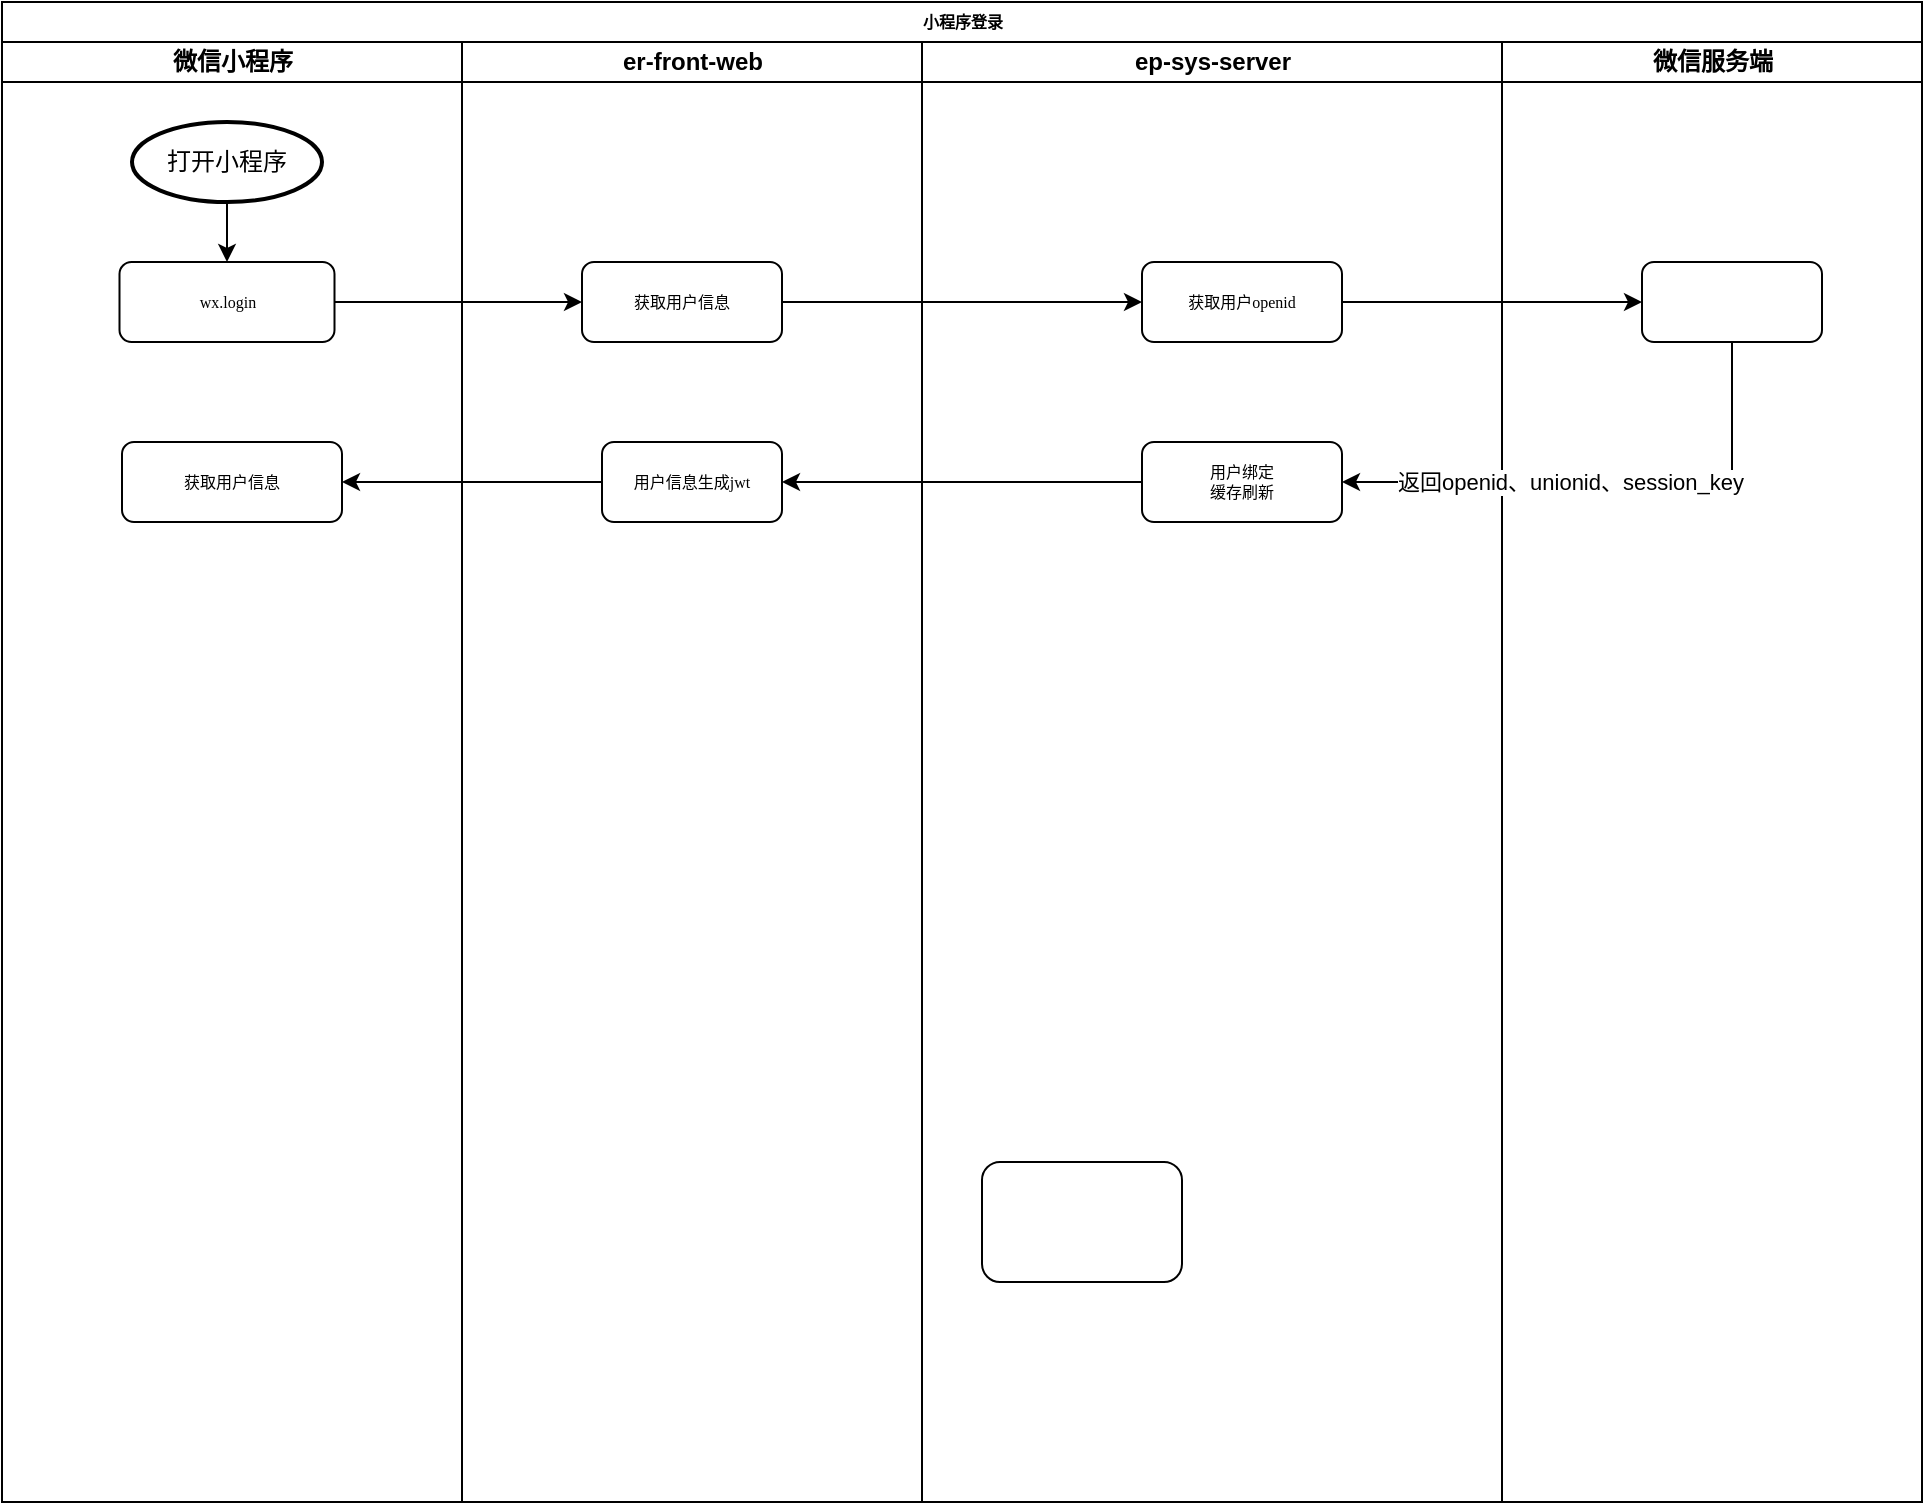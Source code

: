 <mxfile version="20.8.20" type="github">
  <diagram name="Page-1" id="74e2e168-ea6b-b213-b513-2b3c1d86103e">
    <mxGraphModel dx="954" dy="562" grid="1" gridSize="10" guides="1" tooltips="1" connect="1" arrows="1" fold="1" page="1" pageScale="1" pageWidth="1100" pageHeight="850" background="none" math="0" shadow="0">
      <root>
        <mxCell id="0" />
        <mxCell id="1" parent="0" />
        <mxCell id="77e6c97f196da883-1" value="小程序登录" style="swimlane;html=1;childLayout=stackLayout;startSize=20;rounded=0;shadow=0;labelBackgroundColor=none;strokeWidth=1;fontFamily=Verdana;fontSize=8;align=center;" parent="1" vertex="1">
          <mxGeometry x="70" y="40" width="960" height="750" as="geometry" />
        </mxCell>
        <mxCell id="77e6c97f196da883-2" value="微信小程序" style="swimlane;html=1;startSize=20;" parent="77e6c97f196da883-1" vertex="1">
          <mxGeometry y="20" width="230" height="730" as="geometry" />
        </mxCell>
        <mxCell id="77e6c97f196da883-10" value="wx.login" style="rounded=1;whiteSpace=wrap;html=1;shadow=0;labelBackgroundColor=none;strokeWidth=1;fontFamily=Verdana;fontSize=8;align=center;" parent="77e6c97f196da883-2" vertex="1">
          <mxGeometry x="58.75" y="110" width="107.5" height="40" as="geometry" />
        </mxCell>
        <mxCell id="cZG1L68u0AqyHe0dFKeQ-3" style="edgeStyle=orthogonalEdgeStyle;rounded=0;orthogonalLoop=1;jettySize=auto;html=1;entryX=0.5;entryY=0;entryDx=0;entryDy=0;" edge="1" parent="77e6c97f196da883-2" source="cZG1L68u0AqyHe0dFKeQ-2" target="77e6c97f196da883-10">
          <mxGeometry relative="1" as="geometry" />
        </mxCell>
        <mxCell id="cZG1L68u0AqyHe0dFKeQ-2" value="打开小程序" style="strokeWidth=2;html=1;shape=mxgraph.flowchart.start_1;whiteSpace=wrap;" vertex="1" parent="77e6c97f196da883-2">
          <mxGeometry x="65" y="40" width="95" height="40" as="geometry" />
        </mxCell>
        <mxCell id="cZG1L68u0AqyHe0dFKeQ-15" value="获取用户信息" style="rounded=1;whiteSpace=wrap;html=1;shadow=0;labelBackgroundColor=none;strokeWidth=1;fontFamily=Verdana;fontSize=8;align=center;" vertex="1" parent="77e6c97f196da883-2">
          <mxGeometry x="60" y="200" width="110" height="40" as="geometry" />
        </mxCell>
        <mxCell id="77e6c97f196da883-3" value="er-front-web" style="swimlane;html=1;startSize=20;" parent="77e6c97f196da883-1" vertex="1">
          <mxGeometry x="230" y="20" width="230" height="730" as="geometry" />
        </mxCell>
        <mxCell id="cZG1L68u0AqyHe0dFKeQ-4" value="获取用户信息" style="rounded=1;whiteSpace=wrap;html=1;shadow=0;labelBackgroundColor=none;strokeWidth=1;fontFamily=Verdana;fontSize=8;align=center;" vertex="1" parent="77e6c97f196da883-3">
          <mxGeometry x="60" y="110" width="100" height="40" as="geometry" />
        </mxCell>
        <mxCell id="cZG1L68u0AqyHe0dFKeQ-13" value="用户信息生成jwt" style="rounded=1;whiteSpace=wrap;html=1;shadow=0;labelBackgroundColor=none;strokeWidth=1;fontFamily=Verdana;fontSize=8;align=center;" vertex="1" parent="77e6c97f196da883-3">
          <mxGeometry x="70" y="200" width="90" height="40" as="geometry" />
        </mxCell>
        <mxCell id="77e6c97f196da883-4" value="ep-sys-server" style="swimlane;html=1;startSize=20;" parent="77e6c97f196da883-1" vertex="1">
          <mxGeometry x="460" y="20" width="290" height="730" as="geometry" />
        </mxCell>
        <mxCell id="77e6c97f196da883-14" value="" style="rounded=1;whiteSpace=wrap;html=1;shadow=0;labelBackgroundColor=none;strokeWidth=1;fontFamily=Verdana;fontSize=8;align=center;" parent="77e6c97f196da883-4" vertex="1">
          <mxGeometry x="30" y="560" width="100" height="60" as="geometry" />
        </mxCell>
        <mxCell id="cZG1L68u0AqyHe0dFKeQ-6" value="获取用户openid" style="rounded=1;whiteSpace=wrap;html=1;shadow=0;labelBackgroundColor=none;strokeWidth=1;fontFamily=Verdana;fontSize=8;align=center;" vertex="1" parent="77e6c97f196da883-4">
          <mxGeometry x="110" y="110" width="100" height="40" as="geometry" />
        </mxCell>
        <mxCell id="cZG1L68u0AqyHe0dFKeQ-10" value="用户绑定&lt;br&gt;缓存刷新" style="rounded=1;whiteSpace=wrap;html=1;shadow=0;labelBackgroundColor=none;strokeWidth=1;fontFamily=Verdana;fontSize=8;align=center;" vertex="1" parent="77e6c97f196da883-4">
          <mxGeometry x="110" y="200" width="100" height="40" as="geometry" />
        </mxCell>
        <mxCell id="77e6c97f196da883-5" value="微信服务端" style="swimlane;html=1;startSize=20;" parent="77e6c97f196da883-1" vertex="1">
          <mxGeometry x="750" y="20" width="210" height="730" as="geometry" />
        </mxCell>
        <mxCell id="cZG1L68u0AqyHe0dFKeQ-7" value="" style="rounded=1;whiteSpace=wrap;html=1;shadow=0;labelBackgroundColor=none;strokeWidth=1;fontFamily=Verdana;fontSize=8;align=center;" vertex="1" parent="77e6c97f196da883-5">
          <mxGeometry x="70" y="110" width="90" height="40" as="geometry" />
        </mxCell>
        <mxCell id="cZG1L68u0AqyHe0dFKeQ-5" style="edgeStyle=orthogonalEdgeStyle;rounded=0;orthogonalLoop=1;jettySize=auto;html=1;" edge="1" parent="77e6c97f196da883-1" source="77e6c97f196da883-10" target="cZG1L68u0AqyHe0dFKeQ-4">
          <mxGeometry relative="1" as="geometry" />
        </mxCell>
        <mxCell id="cZG1L68u0AqyHe0dFKeQ-8" style="edgeStyle=orthogonalEdgeStyle;rounded=0;orthogonalLoop=1;jettySize=auto;html=1;entryX=0;entryY=0.5;entryDx=0;entryDy=0;" edge="1" parent="77e6c97f196da883-1" source="cZG1L68u0AqyHe0dFKeQ-4" target="cZG1L68u0AqyHe0dFKeQ-6">
          <mxGeometry relative="1" as="geometry" />
        </mxCell>
        <mxCell id="cZG1L68u0AqyHe0dFKeQ-9" style="edgeStyle=orthogonalEdgeStyle;rounded=0;orthogonalLoop=1;jettySize=auto;html=1;entryX=0;entryY=0.5;entryDx=0;entryDy=0;" edge="1" parent="77e6c97f196da883-1" source="cZG1L68u0AqyHe0dFKeQ-6" target="cZG1L68u0AqyHe0dFKeQ-7">
          <mxGeometry relative="1" as="geometry" />
        </mxCell>
        <mxCell id="cZG1L68u0AqyHe0dFKeQ-11" style="edgeStyle=orthogonalEdgeStyle;rounded=0;orthogonalLoop=1;jettySize=auto;html=1;entryX=1;entryY=0.5;entryDx=0;entryDy=0;exitX=0.5;exitY=1;exitDx=0;exitDy=0;" edge="1" parent="77e6c97f196da883-1" source="cZG1L68u0AqyHe0dFKeQ-7" target="cZG1L68u0AqyHe0dFKeQ-10">
          <mxGeometry relative="1" as="geometry" />
        </mxCell>
        <mxCell id="cZG1L68u0AqyHe0dFKeQ-12" value="返回openid、unionid、session_key" style="edgeLabel;html=1;align=center;verticalAlign=middle;resizable=0;points=[];" vertex="1" connectable="0" parent="cZG1L68u0AqyHe0dFKeQ-11">
          <mxGeometry x="0.144" relative="1" as="geometry">
            <mxPoint as="offset" />
          </mxGeometry>
        </mxCell>
        <mxCell id="cZG1L68u0AqyHe0dFKeQ-14" style="edgeStyle=orthogonalEdgeStyle;rounded=0;orthogonalLoop=1;jettySize=auto;html=1;entryX=1;entryY=0.5;entryDx=0;entryDy=0;" edge="1" parent="77e6c97f196da883-1" source="cZG1L68u0AqyHe0dFKeQ-10" target="cZG1L68u0AqyHe0dFKeQ-13">
          <mxGeometry relative="1" as="geometry" />
        </mxCell>
        <mxCell id="cZG1L68u0AqyHe0dFKeQ-16" style="edgeStyle=orthogonalEdgeStyle;rounded=0;orthogonalLoop=1;jettySize=auto;html=1;entryX=1;entryY=0.5;entryDx=0;entryDy=0;" edge="1" parent="77e6c97f196da883-1" source="cZG1L68u0AqyHe0dFKeQ-13" target="cZG1L68u0AqyHe0dFKeQ-15">
          <mxGeometry relative="1" as="geometry" />
        </mxCell>
      </root>
    </mxGraphModel>
  </diagram>
</mxfile>
